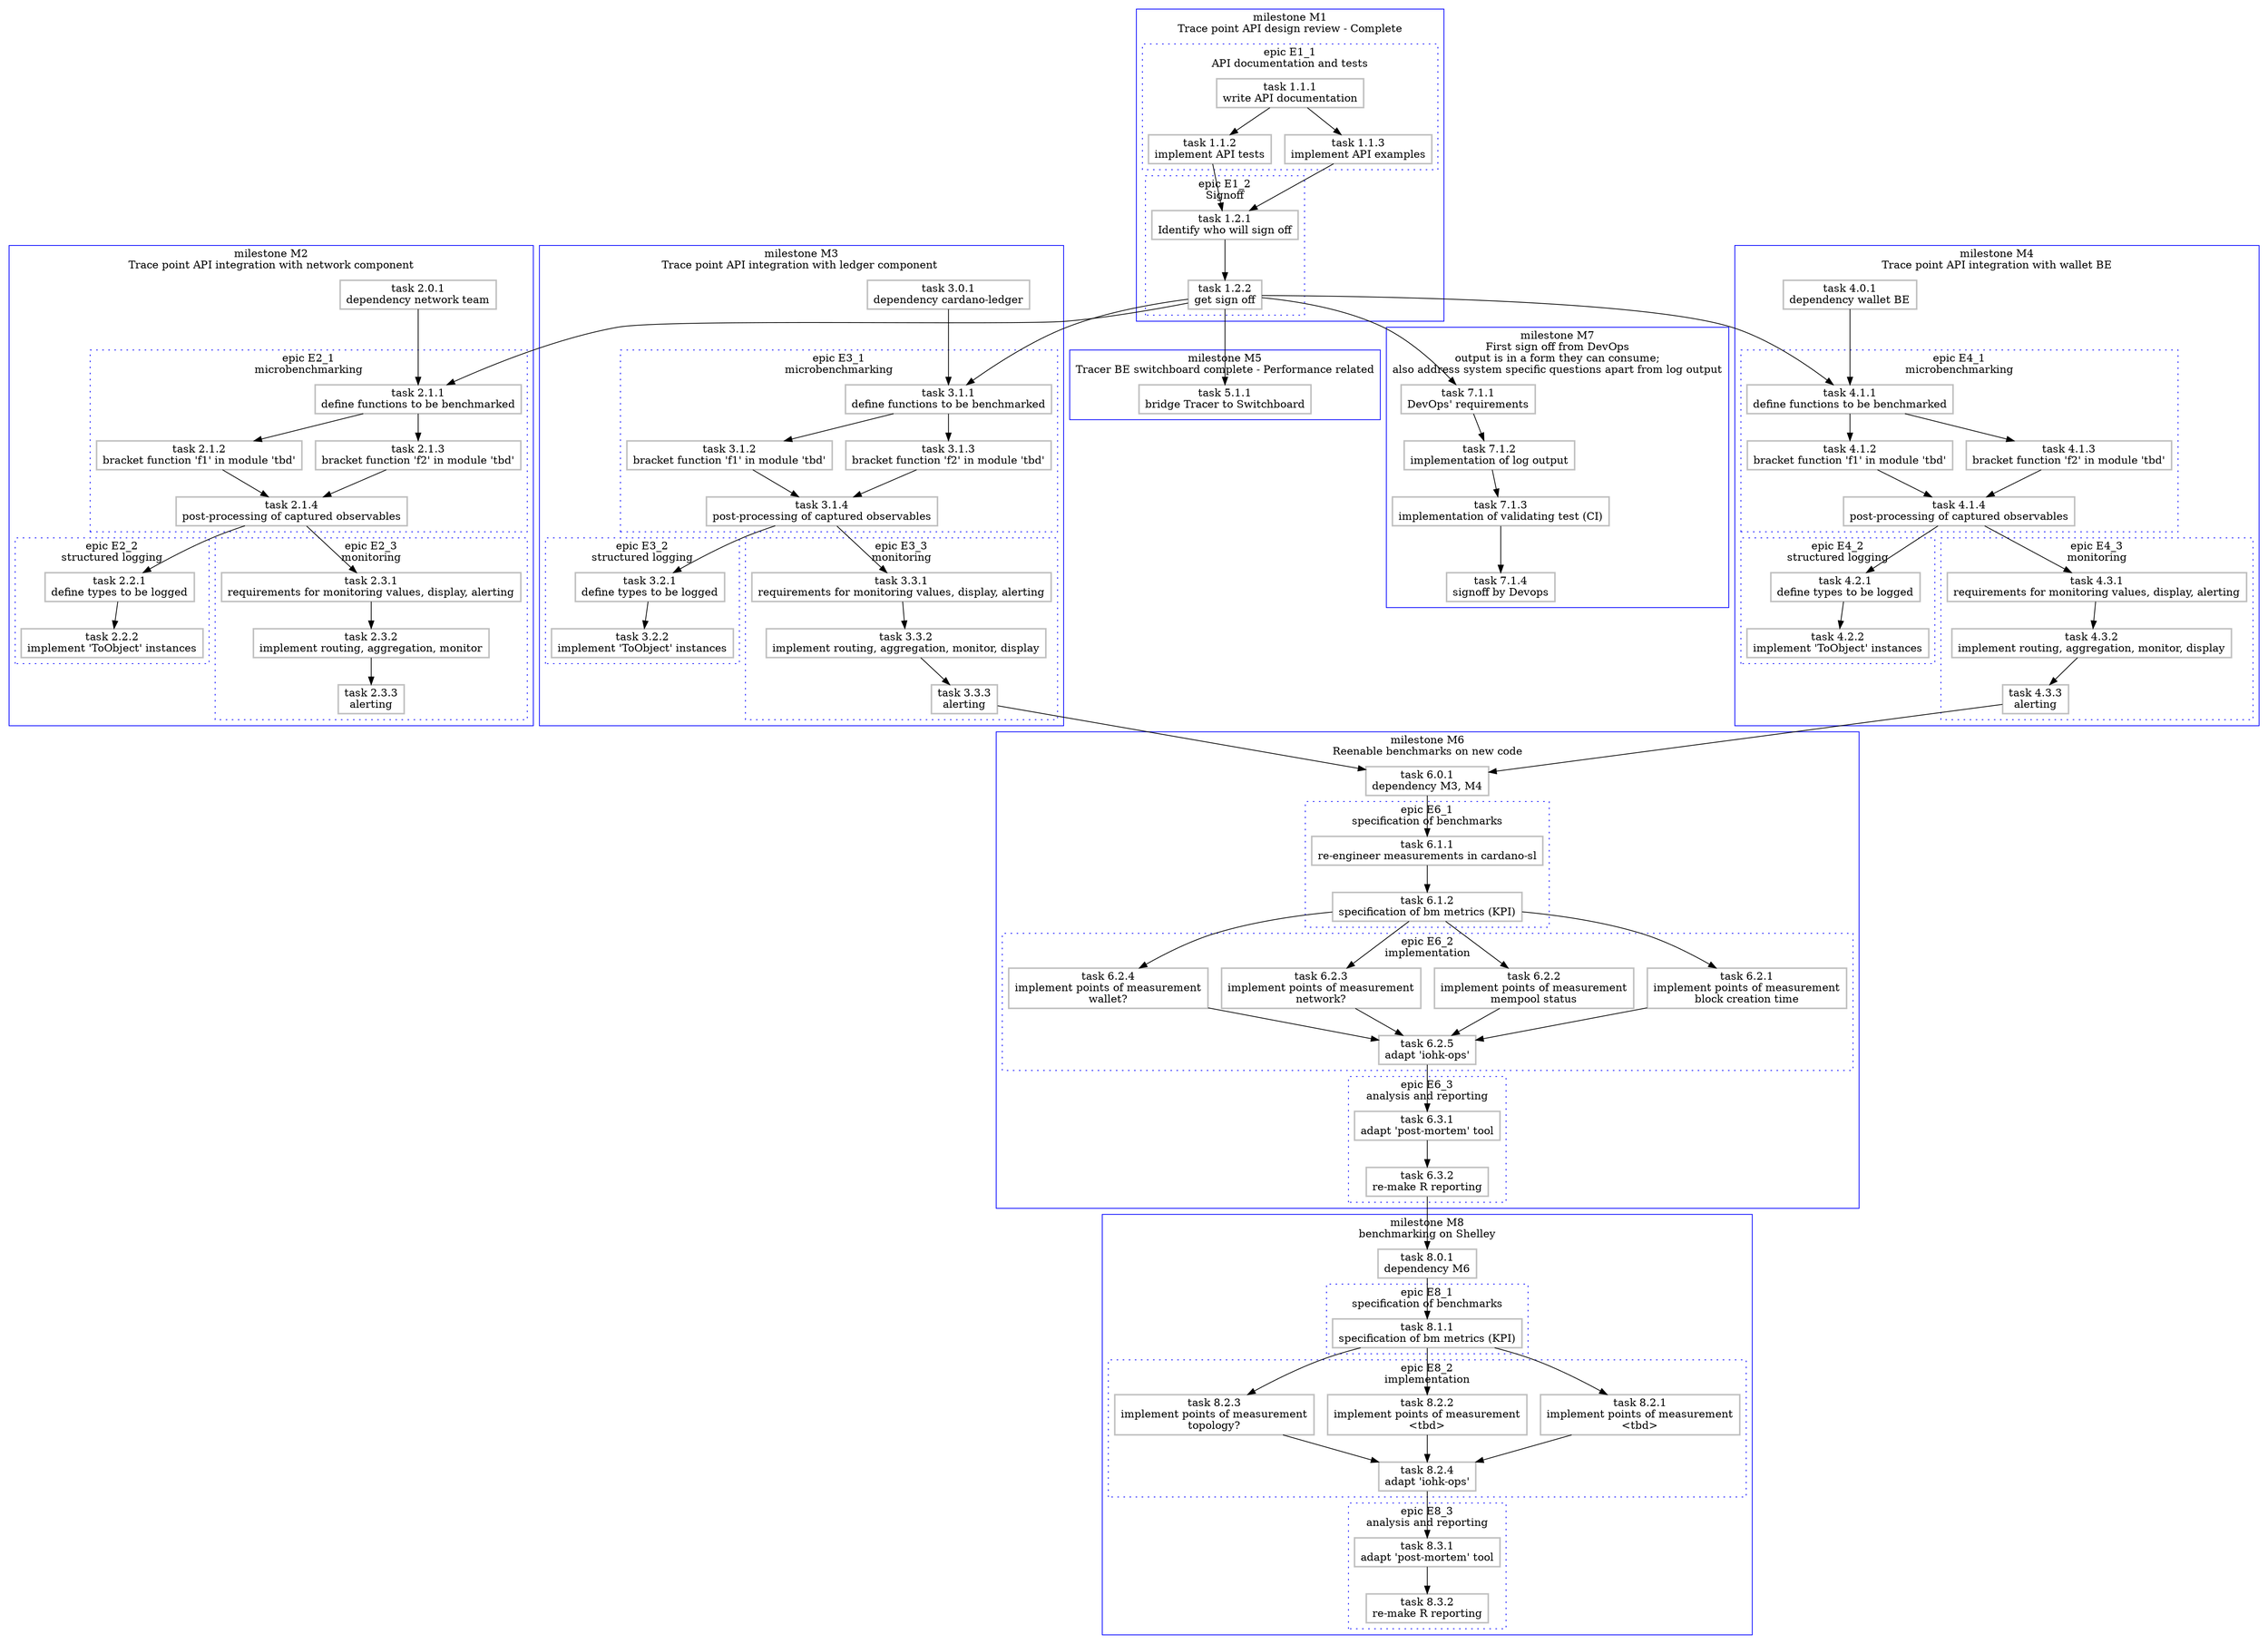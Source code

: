 strict digraph milestone_plan {
  graph [rankdir = "TB", splines = "spline", newrank = true];
  node  [shape = "rectangle", style="filled,bold", fillcolor="white", color=grey];

  subgraph cluster_M1 {

    label = "milestone M1
Trace point API design review - Complete";
    graph[rankdir = "TB", color=blue];

    subgraph cluster_E1_1 {
      label = "epic E1_1
API documentation and tests";
      graph[rankdir = "TB", style=dotted];

      T1_1_1 [ label = "task 1.1.1
write API documentation" ];
      T1_1_2 [ label = "task 1.1.2
implement API tests" ];
      T1_1_3 [ label = "task 1.1.3
implement API examples" ];

      T1_1_1 -> T1_1_2;
      T1_1_1 -> T1_1_3;
    }

    subgraph cluster_E1_2 {
      label = "epic E1_2
Signoff";
      graph[rankdir = "TB", style=dotted];

      T1_2_1 [ label = "task 1.2.1
Identify who will sign off" ];
      T1_2_2 [ label = "task 1.2.2
get sign off" ];

      T1_2_1 -> T1_2_2;
    }

    T1_1_2 -> T1_2_1;
    T1_1_3 -> T1_2_1;
  }

  subgraph cluster_M2 {

    label = "milestone M2
Trace point API integration with network component";
    graph[rankdir = "TB", color=blue];

      T2_0_1 [ label = "task 2.0.1
dependency network team" ];

    subgraph cluster_E2_1 {
      label = "epic E2_1
microbenchmarking";
      graph[rankdir = "TB", style=dotted];

      T2_1_1 [ label = "task 2.1.1
define functions to be benchmarked" ];
      T2_1_2 [ label = "task 2.1.2
bracket function 'f1' in module 'tbd'" ];
      T2_1_3 [ label = "task 2.1.3
bracket function 'f2' in module 'tbd'" ];
      T2_1_4 [ label = "task 2.1.4
post-processing of captured observables" ];

      T2_1_1 -> T2_1_2;
      T2_1_1 -> T2_1_3;
      T2_1_2 -> T2_1_4;
      T2_1_3 -> T2_1_4;
    }

    subgraph cluster_E2_2 {
      label = "epic E2_2
structured logging";
      graph[rankdir = "TB", style=dotted];

      T2_2_1 [ label = "task 2.2.1
define types to be logged" ];
      T2_2_2 [ label = "task 2.2.2
implement 'ToObject' instances" ];

      T2_2_1 -> T2_2_2;
    }

    subgraph cluster_E2_3 {
      label = "epic E2_3
monitoring";
      graph[rankdir = "TB", style=dotted];

      T2_3_1 [ label = "task 2.3.1
requirements for monitoring values, display, alerting" ];
      T2_3_2 [ label = "task 2.3.2
implement routing, aggregation, monitor" ];
      T2_3_3 [ label = "task 2.3.3
alerting" ];

      T2_3_1 -> T2_3_2;
      T2_3_2 -> T2_3_3;
    }

    T1_2_2 -> T2_1_1;
    T2_0_1 -> T2_1_1;
    T2_1_4 -> T2_2_1;
    T2_1_4 -> T2_3_1;
  }

  subgraph cluster_M3 {

    label = "milestone M3
Trace point API integration with ledger component ";
    graph[rankdir = "TB", color=blue];

      T3_0_1 [ label = "task 3.0.1
dependency cardano-ledger" ];

    subgraph cluster_E3_1 {
      label = "epic E3_1
microbenchmarking";
      graph[rankdir = "TB", style=dotted];

      T3_1_1 [ label = "task 3.1.1
define functions to be benchmarked" ];
      T3_1_2 [ label = "task 3.1.2
bracket function 'f1' in module 'tbd'" ];
      T3_1_3 [ label = "task 3.1.3
bracket function 'f2' in module 'tbd'" ];
      T3_1_4 [ label = "task 3.1.4
post-processing of captured observables" ];

      T3_1_1 -> T3_1_2;
      T3_1_1 -> T3_1_3;
      T3_1_2 -> T3_1_4;
      T3_1_3 -> T3_1_4;
    }

    subgraph cluster_E3_2 {
      label = "epic E3_2
structured logging";
      graph[rankdir = "TB", style=dotted];

      T3_2_1 [ label = "task 3.2.1
define types to be logged" ];
      T3_2_2 [ label = "task 3.2.2
implement 'ToObject' instances" ];

      T3_2_1 -> T3_2_2;
    }

    subgraph cluster_E3_3 {
      label = "epic E3_3
monitoring";
      graph[rankdir = "TB", style=dotted];

      T3_3_1 [ label = "task 3.3.1
requirements for monitoring values, display, alerting" ];
      T3_3_2 [ label = "task 3.3.2
implement routing, aggregation, monitor, display" ];
      T3_3_3 [ label = "task 3.3.3
alerting" ];

      T3_3_1 -> T3_3_2;
      T3_3_2 -> T3_3_3;
    }

    T1_2_2 -> T3_1_1;
    T3_0_1 -> T3_1_1;
    T3_1_4 -> T3_2_1;
    T3_1_4 -> T3_3_1;
  }

  subgraph cluster_M4 {

    label = "milestone M4
Trace point API integration with wallet BE";
    graph[rankdir = "TB", color=blue];

      T4_0_1 [ label = "task 4.0.1
dependency wallet BE" ];

    subgraph cluster_E4_1 {
      label = "epic E4_1
microbenchmarking";
      graph[rankdir = "TB", style=dotted];

      T4_1_1 [ label = "task 4.1.1
define functions to be benchmarked" ];
      T4_1_2 [ label = "task 4.1.2
bracket function 'f1' in module 'tbd'" ];
      T4_1_3 [ label = "task 4.1.3
bracket function 'f2' in module 'tbd'" ];
      T4_1_4 [ label = "task 4.1.4
post-processing of captured observables" ];

      T4_1_1 -> T4_1_2;
      T4_1_1 -> T4_1_3;
      T4_1_2 -> T4_1_4;
      T4_1_3 -> T4_1_4;
    }

    subgraph cluster_E4_2 {
      label = "epic E4_2
structured logging";
      graph[rankdir = "TB", style=dotted];

      T4_2_1 [ label = "task 4.2.1
define types to be logged" ];
      T4_2_2 [ label = "task 4.2.2
implement 'ToObject' instances" ];

      T4_2_1 -> T4_2_2;
    }

    subgraph cluster_E4_3 {
      label = "epic E4_3
monitoring";
      graph[rankdir = "TB", style=dotted];

      T4_3_1 [ label = "task 4.3.1
requirements for monitoring values, display, alerting" ];
      T4_3_2 [ label = "task 4.3.2
implement routing, aggregation, monitor, display" ];
      T4_3_3 [ label = "task 4.3.3
alerting" ];

      T4_3_1 -> T4_3_2;
      T4_3_2 -> T4_3_3;
    }

    T1_2_2 -> T4_1_1;
    T4_0_1 -> T4_1_1;
    T4_1_4 -> T4_2_1;
    T4_1_4 -> T4_3_1;
  }

  subgraph cluster_M5 {

    label = "milestone M5
Tracer BE switchboard complete - Performance related";
    graph[rankdir = "TB", color=blue];

      T5_1_1 [ label = "task 5.1.1
bridge Tracer to Switchboard" ];

    T1_2_2 -> T5_1_1;
  }

  subgraph cluster_M6 {

    label = "milestone M6
Reenable benchmarks on new code";
    graph[rankdir = "TB", color=blue];

      T6_0_1 [ label = "task 6.0.1
dependency M3, M4" ];

    subgraph cluster_E6_1 {
      label = "epic E6_1
specification of benchmarks";
      graph[rankdir = "TB", style=dotted];

      T6_1_1 [ label = "task 6.1.1
re-engineer measurements in cardano-sl" ];
      T6_1_2 [ label = "task 6.1.2
specification of bm metrics (KPI)" ];

      T6_1_1 -> T6_1_2;
    }

    subgraph cluster_E6_2 {
      label = "epic E6_2
implementation";
      graph[rankdir = "TB", style=dotted];

      T6_2_1 [ label = "task 6.2.1
implement points of measurement
block creation time" ];
      T6_2_2 [ label = "task 6.2.2
implement points of measurement
mempool status" ];
      T6_2_3 [ label = "task 6.2.3
implement points of measurement
network?" ];
      T6_2_4 [ label = "task 6.2.4
implement points of measurement
wallet?" ];
      T6_2_5 [ label = "task 6.2.5
adapt 'iohk-ops'" ];

      T6_2_1 -> T6_2_5;
      T6_2_2 -> T6_2_5;
      T6_2_3 -> T6_2_5;
      T6_2_4 -> T6_2_5;
    }

    subgraph cluster_E6_3 {
      label = "epic E6_3
analysis and reporting";
      graph[rankdir = "TB", style=dotted];

      T6_3_1 [ label = "task 6.3.1
adapt 'post-mortem' tool" ];
      T6_3_2 [ label = "task 6.3.2
re-make R reporting" ];

      T6_3_1 -> T6_3_2;
    }

    T6_0_1 -> T6_1_1;
    T6_1_2 -> T6_2_1;
    T6_1_2 -> T6_2_2;
    T6_1_2 -> T6_2_3;
    T6_1_2 -> T6_2_4;
    T6_2_5 -> T6_3_1;
  }

  T3_3_3 -> T6_0_1;
  T4_3_3 -> T6_0_1;

  subgraph cluster_M7 {

    label = "milestone M7
First sign off from DevOps
output is in a form they can consume;
also address system specific questions apart from log output";
    graph[rankdir = "TB", color=blue];

      T7_1_1 [ label = "task 7.1.1
DevOps' requirements" ];
      T7_1_2 [ label = "task 7.1.2
implementation of log output" ];
      T7_1_3 [ label = "task 7.1.3
implementation of validating test (CI)" ];
      T7_1_4 [ label = "task 7.1.4
signoff by Devops" ];

    T1_2_2 -> T7_1_1;
    T7_1_1 -> T7_1_2;
    T7_1_2 -> T7_1_3;
    T7_1_3 -> T7_1_4;
  }

  subgraph cluster_M8 {

    label = "milestone M8
benchmarking on Shelley";
    graph[rankdir = "TB", color=blue];

      T8_0_1 [ label = "task 8.0.1
dependency M6" ];

    subgraph cluster_E8_1 {
      label = "epic E8_1
specification of benchmarks";
      graph[rankdir = "TB", style=dotted];

      T8_1_1 [ label = "task 8.1.1
specification of bm metrics (KPI)" ];

    }

    subgraph cluster_E8_2 {
      label = "epic E8_2
implementation";
      graph[rankdir = "TB", style=dotted];

      T8_2_1 [ label = "task 8.2.1
implement points of measurement
<tbd>" ];
      T8_2_2 [ label = "task 8.2.2
implement points of measurement
<tbd>" ];
      T8_2_3 [ label = "task 8.2.3
implement points of measurement
topology?" ];
      T8_2_4 [ label = "task 8.2.4
adapt 'iohk-ops'" ];

      T8_1_1 -> T8_2_2;
      T8_1_1 -> T8_2_3;
      T8_2_1 -> T8_2_4;
      T8_2_2 -> T8_2_4;
      T8_2_3 -> T8_2_4;
    }

    subgraph cluster_E8_3 {
      label = "epic E8_3
analysis and reporting";
      graph[rankdir = "TB", style=dotted];

      T8_3_1 [ label = "task 8.3.1
adapt 'post-mortem' tool" ];
      T8_3_2 [ label = "task 8.3.2
re-make R reporting" ];

      T8_3_1 -> T8_3_2;
    }

    T8_0_1 -> T8_1_1;
    T8_1_1 -> T8_2_1;
    T8_2_4 -> T8_3_1;
  }

  T6_3_2 -> T8_0_1;

}
